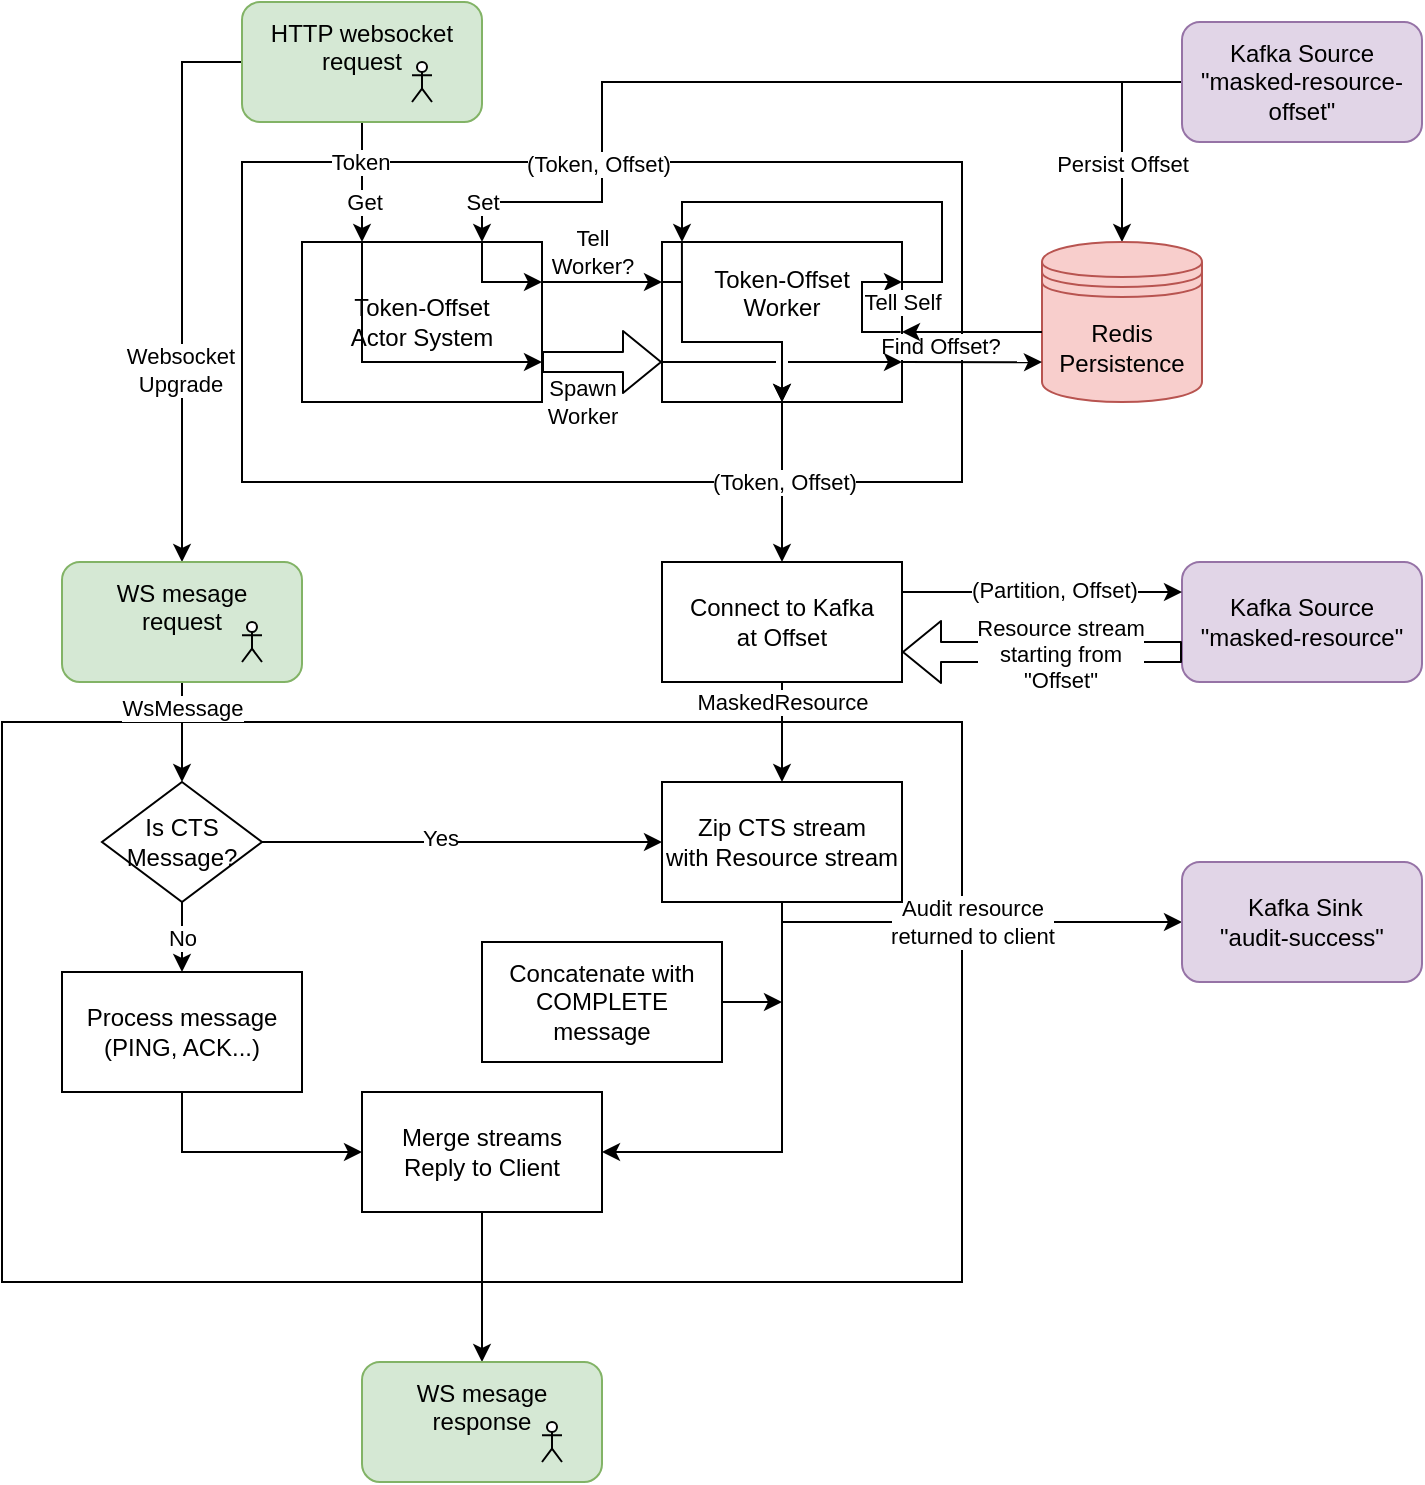 <mxfile version="13.10.0" type="device"><diagram id="aBLwH6qLa74BPDw7FVGf" name="Page-1"><mxGraphModel dx="1111" dy="1089" grid="1" gridSize="10" guides="1" tooltips="1" connect="1" arrows="1" fold="1" page="1" pageScale="1" pageWidth="827" pageHeight="1169" background="#FFFFFF" math="0" shadow="0"><root><mxCell id="0"/><mxCell id="1" parent="0"/><mxCell id="WJLJHytRtrQaRpHJe3Ln-7" value="" style="rounded=0;whiteSpace=wrap;html=1;" parent="1" vertex="1"><mxGeometry x="160" y="120" width="360" height="160" as="geometry"/></mxCell><mxCell id="WJLJHytRtrQaRpHJe3Ln-70" value="&lt;div&gt;Token-Offset &lt;br&gt;&lt;/div&gt;&lt;div&gt;Worker&lt;/div&gt;&lt;div&gt;&lt;br&gt;&lt;/div&gt;&lt;div&gt;&lt;br&gt;&lt;/div&gt;" style="rounded=0;whiteSpace=wrap;html=1;fillColor=none;" parent="1" vertex="1"><mxGeometry x="370" y="160" width="120" height="80" as="geometry"/></mxCell><mxCell id="3EzggrfvWaXxCFajhrMm-2" style="edgeStyle=orthogonalEdgeStyle;rounded=0;orthogonalLoop=1;jettySize=auto;html=1;exitX=0.994;exitY=0.563;exitDx=0;exitDy=0;entryX=1;entryY=0.25;entryDx=0;entryDy=0;exitPerimeter=0;" edge="1" parent="1" source="WJLJHytRtrQaRpHJe3Ln-70" target="WJLJHytRtrQaRpHJe3Ln-70"><mxGeometry relative="1" as="geometry"><mxPoint x="500" y="200" as="sourcePoint"/><Array as="points"><mxPoint x="470" y="205"/><mxPoint x="470" y="180"/></Array></mxGeometry></mxCell><mxCell id="3EzggrfvWaXxCFajhrMm-3" value="Tell Self" style="edgeLabel;html=1;align=center;verticalAlign=middle;resizable=0;points=[];" vertex="1" connectable="0" parent="3EzggrfvWaXxCFajhrMm-2"><mxGeometry x="-0.141" relative="1" as="geometry"><mxPoint x="20" y="-6.7" as="offset"/></mxGeometry></mxCell><mxCell id="WJLJHytRtrQaRpHJe3Ln-92" value="" style="rounded=0;whiteSpace=wrap;html=1;fillColor=#ffffff;" parent="1" vertex="1"><mxGeometry x="40" y="400" width="480" height="280" as="geometry"/></mxCell><mxCell id="WJLJHytRtrQaRpHJe3Ln-120" style="edgeStyle=orthogonalEdgeStyle;rounded=0;orthogonalLoop=1;jettySize=auto;html=1;exitX=0.5;exitY=1;exitDx=0;exitDy=0;entryX=0.5;entryY=0;entryDx=0;entryDy=0;" parent="1" source="WJLJHytRtrQaRpHJe3Ln-122" target="WJLJHytRtrQaRpHJe3Ln-90" edge="1"><mxGeometry relative="1" as="geometry"/></mxCell><mxCell id="WJLJHytRtrQaRpHJe3Ln-15" style="edgeStyle=orthogonalEdgeStyle;rounded=0;orthogonalLoop=1;jettySize=auto;html=1;exitX=0;exitY=0.5;exitDx=0;exitDy=0;entryX=0.75;entryY=0;entryDx=0;entryDy=0;" parent="1" source="WJLJHytRtrQaRpHJe3Ln-2" edge="1"><mxGeometry relative="1" as="geometry"><mxPoint x="280" y="160" as="targetPoint"/><Array as="points"><mxPoint x="340" y="80"/><mxPoint x="340" y="140"/><mxPoint x="280" y="140"/></Array></mxGeometry></mxCell><mxCell id="WJLJHytRtrQaRpHJe3Ln-16" value="Set" style="edgeLabel;html=1;align=center;verticalAlign=middle;resizable=0;points=[];spacing=3;" parent="WJLJHytRtrQaRpHJe3Ln-15" vertex="1" connectable="0"><mxGeometry x="0.217" y="1" relative="1" as="geometry"><mxPoint x="-88.29" y="59" as="offset"/></mxGeometry></mxCell><mxCell id="WJLJHytRtrQaRpHJe3Ln-160" value="(Token, Offset)" style="edgeLabel;html=1;align=center;verticalAlign=middle;resizable=0;points=[];" parent="WJLJHytRtrQaRpHJe3Ln-15" vertex="1" connectable="0"><mxGeometry x="0.539" y="-2" relative="1" as="geometry"><mxPoint as="offset"/></mxGeometry></mxCell><mxCell id="WJLJHytRtrQaRpHJe3Ln-39" style="edgeStyle=orthogonalEdgeStyle;rounded=0;orthogonalLoop=1;jettySize=auto;html=1;exitX=0;exitY=0.5;exitDx=0;exitDy=0;entryX=0.5;entryY=0;entryDx=0;entryDy=0;" parent="1" source="WJLJHytRtrQaRpHJe3Ln-2" target="WJLJHytRtrQaRpHJe3Ln-36" edge="1"><mxGeometry relative="1" as="geometry"><Array as="points"><mxPoint x="600" y="80"/></Array></mxGeometry></mxCell><mxCell id="WJLJHytRtrQaRpHJe3Ln-40" value="&lt;div&gt;Persist Offset&lt;/div&gt;" style="edgeLabel;html=1;align=center;verticalAlign=middle;resizable=0;points=[];" parent="WJLJHytRtrQaRpHJe3Ln-39" vertex="1" connectable="0"><mxGeometry x="-0.158" y="2" relative="1" as="geometry"><mxPoint x="-2" y="24" as="offset"/></mxGeometry></mxCell><mxCell id="WJLJHytRtrQaRpHJe3Ln-2" value="&lt;div&gt;Kafka Source&lt;/div&gt;&lt;div&gt;&quot;masked-resource-offset&quot;&lt;/div&gt;" style="rounded=1;whiteSpace=wrap;html=1;fillColor=#e1d5e7;strokeColor=#9673a6;" parent="1" vertex="1"><mxGeometry x="630" y="50" width="120" height="60" as="geometry"/></mxCell><mxCell id="WJLJHytRtrQaRpHJe3Ln-13" style="edgeStyle=orthogonalEdgeStyle;rounded=0;orthogonalLoop=1;jettySize=auto;html=1;exitX=0.5;exitY=1;exitDx=0;exitDy=0;entryX=0.25;entryY=0;entryDx=0;entryDy=0;" parent="1" source="WJLJHytRtrQaRpHJe3Ln-3" edge="1"><mxGeometry relative="1" as="geometry"><mxPoint x="220" y="160" as="targetPoint"/></mxGeometry></mxCell><mxCell id="WJLJHytRtrQaRpHJe3Ln-17" value="Get" style="edgeLabel;html=1;align=center;verticalAlign=middle;resizable=0;points=[];spacing=3;" parent="WJLJHytRtrQaRpHJe3Ln-13" vertex="1" connectable="0"><mxGeometry x="0.167" y="-1" relative="1" as="geometry"><mxPoint x="1" y="4.76" as="offset"/></mxGeometry></mxCell><mxCell id="WJLJHytRtrQaRpHJe3Ln-64" value="Token" style="edgeLabel;html=1;align=center;verticalAlign=middle;resizable=0;points=[];" parent="WJLJHytRtrQaRpHJe3Ln-13" vertex="1" connectable="0"><mxGeometry x="-0.7" y="-1" relative="1" as="geometry"><mxPoint y="10.95" as="offset"/></mxGeometry></mxCell><mxCell id="WJLJHytRtrQaRpHJe3Ln-83" style="edgeStyle=orthogonalEdgeStyle;rounded=0;orthogonalLoop=1;jettySize=auto;html=1;exitX=0;exitY=0.5;exitDx=0;exitDy=0;entryX=0.5;entryY=0;entryDx=0;entryDy=0;" parent="1" source="WJLJHytRtrQaRpHJe3Ln-3" target="WJLJHytRtrQaRpHJe3Ln-4" edge="1"><mxGeometry relative="1" as="geometry"/></mxCell><mxCell id="WJLJHytRtrQaRpHJe3Ln-84" value="&lt;div&gt;Websocket&lt;/div&gt;&lt;div&gt;Upgrade&lt;br&gt;&lt;/div&gt;" style="edgeLabel;html=1;align=center;verticalAlign=middle;resizable=0;points=[];" parent="WJLJHytRtrQaRpHJe3Ln-83" vertex="1" connectable="0"><mxGeometry x="0.316" y="-1" relative="1" as="geometry"><mxPoint as="offset"/></mxGeometry></mxCell><mxCell id="WJLJHytRtrQaRpHJe3Ln-3" value="&lt;div&gt;HTTP websocket request&lt;/div&gt;&lt;div&gt;&lt;br&gt;&lt;/div&gt;" style="rounded=1;whiteSpace=wrap;html=1;fillColor=#d5e8d4;strokeColor=#82b366;" parent="1" vertex="1"><mxGeometry x="160" y="40" width="120" height="60" as="geometry"/></mxCell><mxCell id="WJLJHytRtrQaRpHJe3Ln-103" value="WsMessage" style="edgeStyle=orthogonalEdgeStyle;rounded=0;orthogonalLoop=1;jettySize=auto;html=1;exitX=0.5;exitY=1;exitDx=0;exitDy=0;entryX=0.5;entryY=0;entryDx=0;entryDy=0;" parent="1" source="WJLJHytRtrQaRpHJe3Ln-4" target="WJLJHytRtrQaRpHJe3Ln-93" edge="1"><mxGeometry x="-0.5" relative="1" as="geometry"><mxPoint as="offset"/></mxGeometry></mxCell><mxCell id="WJLJHytRtrQaRpHJe3Ln-4" value="&lt;div&gt;WS mesage&lt;/div&gt;&lt;div&gt;request&lt;/div&gt;&lt;div&gt;&lt;br&gt;&lt;/div&gt;" style="rounded=1;whiteSpace=wrap;html=1;fillColor=#d5e8d4;strokeColor=#82b366;" parent="1" vertex="1"><mxGeometry x="70" y="320" width="120" height="60" as="geometry"/></mxCell><mxCell id="WJLJHytRtrQaRpHJe3Ln-6" value="&lt;div&gt;Kafka Source &quot;masked-resource&quot;&lt;/div&gt;" style="rounded=1;whiteSpace=wrap;html=1;fillColor=#e1d5e7;strokeColor=#9673a6;" parent="1" vertex="1"><mxGeometry x="630" y="320" width="120" height="60" as="geometry"/></mxCell><mxCell id="WJLJHytRtrQaRpHJe3Ln-54" value="&lt;div&gt;Tell&lt;/div&gt;&lt;div&gt;Worker?&lt;/div&gt;" style="edgeStyle=orthogonalEdgeStyle;rounded=0;orthogonalLoop=1;jettySize=auto;html=1;exitX=1;exitY=0.25;exitDx=0;exitDy=0;entryX=0;entryY=0.25;entryDx=0;entryDy=0;spacingLeft=0;spacingRight=10;" parent="1" edge="1"><mxGeometry y="15" relative="1" as="geometry"><mxPoint x="310" y="180" as="sourcePoint"/><mxPoint x="370" y="180.0" as="targetPoint"/><mxPoint as="offset"/></mxGeometry></mxCell><mxCell id="WJLJHytRtrQaRpHJe3Ln-63" style="edgeStyle=orthogonalEdgeStyle;rounded=0;orthogonalLoop=1;jettySize=auto;html=1;exitX=0.5;exitY=1;exitDx=0;exitDy=0;" parent="1" source="WJLJHytRtrQaRpHJe3Ln-70" edge="1"><mxGeometry relative="1" as="geometry"><mxPoint x="430" y="320" as="targetPoint"/><mxPoint x="430.0" y="240" as="sourcePoint"/></mxGeometry></mxCell><mxCell id="WJLJHytRtrQaRpHJe3Ln-65" value="(Token, Offset)" style="edgeLabel;html=1;align=center;verticalAlign=middle;resizable=0;points=[];" parent="WJLJHytRtrQaRpHJe3Ln-63" vertex="1" connectable="0"><mxGeometry x="0.268" relative="1" as="geometry"><mxPoint y="-10.95" as="offset"/></mxGeometry></mxCell><mxCell id="WJLJHytRtrQaRpHJe3Ln-36" value="&lt;div&gt;&lt;span&gt;Redis&lt;/span&gt;&lt;/div&gt;&lt;div&gt;&lt;span&gt;Persistence&lt;/span&gt;&lt;/div&gt;" style="shape=datastore;whiteSpace=wrap;html=1;labelBackgroundColor=none;fillColor=#f8cecc;strokeColor=#b85450;" parent="1" vertex="1"><mxGeometry x="560" y="160" width="80" height="80" as="geometry"/></mxCell><mxCell id="WJLJHytRtrQaRpHJe3Ln-49" style="edgeStyle=orthogonalEdgeStyle;rounded=0;orthogonalLoop=1;jettySize=auto;html=1;exitX=0.75;exitY=0;exitDx=0;exitDy=0;entryX=1;entryY=0.25;entryDx=0;entryDy=0;" parent="1" edge="1"><mxGeometry relative="1" as="geometry"><mxPoint x="280" y="160" as="sourcePoint"/><mxPoint x="310" y="180" as="targetPoint"/><Array as="points"><mxPoint x="280" y="180"/></Array></mxGeometry></mxCell><mxCell id="WJLJHytRtrQaRpHJe3Ln-50" style="edgeStyle=orthogonalEdgeStyle;rounded=0;orthogonalLoop=1;jettySize=auto;html=1;exitX=0.25;exitY=0;exitDx=0;exitDy=0;entryX=1;entryY=0.75;entryDx=0;entryDy=0;" parent="1" edge="1"><mxGeometry relative="1" as="geometry"><mxPoint x="220" y="160" as="sourcePoint"/><mxPoint x="310" y="220" as="targetPoint"/><Array as="points"><mxPoint x="220" y="220"/></Array></mxGeometry></mxCell><mxCell id="WJLJHytRtrQaRpHJe3Ln-51" value="" style="shape=flexArrow;endArrow=classic;html=1;exitX=1;exitY=0.75;exitDx=0;exitDy=0;entryX=0;entryY=0.75;entryDx=0;entryDy=0;" parent="1" edge="1"><mxGeometry width="50" height="50" relative="1" as="geometry"><mxPoint x="310" y="220" as="sourcePoint"/><mxPoint x="370" y="220" as="targetPoint"/></mxGeometry></mxCell><mxCell id="WJLJHytRtrQaRpHJe3Ln-52" value="&lt;div&gt;Spawn&lt;/div&gt;&lt;div&gt;Worker&lt;/div&gt;" style="edgeLabel;html=1;align=center;verticalAlign=middle;resizable=0;points=[];" parent="WJLJHytRtrQaRpHJe3Ln-51" vertex="1" connectable="0"><mxGeometry x="-0.4" y="1" relative="1" as="geometry"><mxPoint x="2" y="21" as="offset"/></mxGeometry></mxCell><mxCell id="WJLJHytRtrQaRpHJe3Ln-57" style="edgeStyle=orthogonalEdgeStyle;rounded=0;orthogonalLoop=1;jettySize=auto;html=1;entryX=0;entryY=0.75;entryDx=0;entryDy=0;jumpStyle=arc;entryPerimeter=0;" parent="1" target="WJLJHytRtrQaRpHJe3Ln-36" edge="1"><mxGeometry relative="1" as="geometry"><mxPoint x="490" y="220" as="sourcePoint"/><mxPoint x="480" y="220" as="targetPoint"/><Array as="points"/></mxGeometry></mxCell><mxCell id="WJLJHytRtrQaRpHJe3Ln-157" value="Find Offset?" style="edgeLabel;html=1;align=center;verticalAlign=middle;resizable=0;points=[];" parent="WJLJHytRtrQaRpHJe3Ln-57" vertex="1" connectable="0"><mxGeometry x="0.625" relative="1" as="geometry"><mxPoint x="-37.98" y="-8" as="offset"/></mxGeometry></mxCell><mxCell id="WJLJHytRtrQaRpHJe3Ln-69" value="&lt;div&gt;Token-Offset&lt;/div&gt;&lt;div&gt;Actor System&lt;br&gt;&lt;/div&gt;" style="rounded=0;whiteSpace=wrap;html=1;fillColor=none;" parent="1" vertex="1"><mxGeometry x="190" y="160" width="120" height="80" as="geometry"/></mxCell><mxCell id="WJLJHytRtrQaRpHJe3Ln-78" style="edgeStyle=orthogonalEdgeStyle;rounded=0;orthogonalLoop=1;jettySize=auto;html=1;entryX=0;entryY=0.25;entryDx=0;entryDy=0;exitX=1;exitY=0.25;exitDx=0;exitDy=0;" parent="1" source="WJLJHytRtrQaRpHJe3Ln-71" target="WJLJHytRtrQaRpHJe3Ln-6" edge="1"><mxGeometry relative="1" as="geometry"><mxPoint x="110" y="335" as="targetPoint"/><mxPoint x="600" y="280" as="sourcePoint"/></mxGeometry></mxCell><mxCell id="WJLJHytRtrQaRpHJe3Ln-80" value="(Partition, Offset)" style="edgeLabel;html=1;align=center;verticalAlign=middle;resizable=0;points=[];" parent="WJLJHytRtrQaRpHJe3Ln-78" vertex="1" connectable="0"><mxGeometry x="0.08" y="1" relative="1" as="geometry"><mxPoint as="offset"/></mxGeometry></mxCell><mxCell id="WJLJHytRtrQaRpHJe3Ln-98" style="edgeStyle=orthogonalEdgeStyle;rounded=0;orthogonalLoop=1;jettySize=auto;html=1;exitX=0.5;exitY=1;exitDx=0;exitDy=0;entryX=0.5;entryY=0;entryDx=0;entryDy=0;" parent="1" source="WJLJHytRtrQaRpHJe3Ln-71" target="WJLJHytRtrQaRpHJe3Ln-96" edge="1"><mxGeometry relative="1" as="geometry"/></mxCell><mxCell id="WJLJHytRtrQaRpHJe3Ln-104" value="MaskedResource" style="edgeLabel;html=1;align=center;verticalAlign=middle;resizable=0;points=[];" parent="WJLJHytRtrQaRpHJe3Ln-98" vertex="1" connectable="0"><mxGeometry x="0.251" relative="1" as="geometry"><mxPoint y="-21.43" as="offset"/></mxGeometry></mxCell><mxCell id="WJLJHytRtrQaRpHJe3Ln-71" value="&lt;div&gt;Connect to Kafka&lt;/div&gt;&lt;div&gt;at Offset&lt;br&gt;&lt;/div&gt;" style="rounded=0;whiteSpace=wrap;html=1;" parent="1" vertex="1"><mxGeometry x="370" y="320" width="120" height="60" as="geometry"/></mxCell><mxCell id="WJLJHytRtrQaRpHJe3Ln-79" value="" style="shape=flexArrow;endArrow=classic;html=1;entryX=1;entryY=0.75;entryDx=0;entryDy=0;exitX=0;exitY=0.75;exitDx=0;exitDy=0;" parent="1" source="WJLJHytRtrQaRpHJe3Ln-6" target="WJLJHytRtrQaRpHJe3Ln-71" edge="1"><mxGeometry width="50" height="50" relative="1" as="geometry"><mxPoint x="110" y="365" as="sourcePoint"/><mxPoint x="210" y="330" as="targetPoint"/></mxGeometry></mxCell><mxCell id="WJLJHytRtrQaRpHJe3Ln-81" value="&lt;div&gt;Resource stream&lt;/div&gt;&lt;div&gt;starting from&lt;/div&gt;&lt;div&gt;&quot;Offset&quot;&lt;br&gt;&lt;/div&gt;" style="edgeLabel;html=1;align=center;verticalAlign=middle;resizable=0;points=[];" parent="WJLJHytRtrQaRpHJe3Ln-79" vertex="1" connectable="0"><mxGeometry x="-0.124" y="1" relative="1" as="geometry"><mxPoint as="offset"/></mxGeometry></mxCell><mxCell id="WJLJHytRtrQaRpHJe3Ln-85" value="" style="shape=umlActor;verticalLabelPosition=bottom;verticalAlign=top;html=1;outlineConnect=0;fillColor=#ffffff;" parent="1" vertex="1"><mxGeometry x="160" y="350" width="10" height="20" as="geometry"/></mxCell><mxCell id="WJLJHytRtrQaRpHJe3Ln-87" value="" style="shape=umlActor;verticalLabelPosition=bottom;verticalAlign=top;html=1;outlineConnect=0;fillColor=#ffffff;" parent="1" vertex="1"><mxGeometry x="245" y="70" width="10" height="20" as="geometry"/></mxCell><mxCell id="WJLJHytRtrQaRpHJe3Ln-90" value="&lt;div&gt;WS mesage&lt;/div&gt;&lt;div&gt;response&lt;/div&gt;&lt;div&gt;&lt;br&gt;&lt;/div&gt;" style="rounded=1;whiteSpace=wrap;html=1;fillColor=#d5e8d4;strokeColor=#82b366;" parent="1" vertex="1"><mxGeometry x="220" y="720" width="120" height="60" as="geometry"/></mxCell><mxCell id="WJLJHytRtrQaRpHJe3Ln-91" value="" style="shape=umlActor;verticalLabelPosition=bottom;verticalAlign=top;html=1;outlineConnect=0;fillColor=#ffffff;" parent="1" vertex="1"><mxGeometry x="310" y="750" width="10" height="20" as="geometry"/></mxCell><mxCell id="WJLJHytRtrQaRpHJe3Ln-97" style="edgeStyle=orthogonalEdgeStyle;rounded=0;orthogonalLoop=1;jettySize=auto;html=1;exitX=1;exitY=0.5;exitDx=0;exitDy=0;entryX=0;entryY=0.5;entryDx=0;entryDy=0;" parent="1" source="WJLJHytRtrQaRpHJe3Ln-93" target="WJLJHytRtrQaRpHJe3Ln-96" edge="1"><mxGeometry relative="1" as="geometry"/></mxCell><mxCell id="WJLJHytRtrQaRpHJe3Ln-111" value="Yes" style="edgeLabel;html=1;align=center;verticalAlign=middle;resizable=0;points=[];" parent="WJLJHytRtrQaRpHJe3Ln-97" vertex="1" connectable="0"><mxGeometry x="-0.115" y="2" relative="1" as="geometry"><mxPoint as="offset"/></mxGeometry></mxCell><mxCell id="WJLJHytRtrQaRpHJe3Ln-101" value="No" style="edgeStyle=orthogonalEdgeStyle;rounded=0;orthogonalLoop=1;jettySize=auto;html=1;exitX=0.5;exitY=1;exitDx=0;exitDy=0;entryX=0.5;entryY=0;entryDx=0;entryDy=0;" parent="1" source="WJLJHytRtrQaRpHJe3Ln-93" target="WJLJHytRtrQaRpHJe3Ln-99" edge="1"><mxGeometry relative="1" as="geometry"><Array as="points"><mxPoint x="130" y="510"/><mxPoint x="130" y="510"/></Array></mxGeometry></mxCell><mxCell id="WJLJHytRtrQaRpHJe3Ln-93" value="&lt;div&gt;Is CTS&lt;/div&gt;&lt;div&gt;Message?&lt;br&gt;&lt;/div&gt;" style="rhombus;whiteSpace=wrap;html=1;fillColor=#ffffff;" parent="1" vertex="1"><mxGeometry x="90" y="430" width="80" height="60" as="geometry"/></mxCell><mxCell id="WJLJHytRtrQaRpHJe3Ln-130" value="&lt;div&gt;Audit resource&lt;/div&gt;&lt;div&gt;returned to client&lt;/div&gt;" style="edgeStyle=orthogonalEdgeStyle;rounded=0;orthogonalLoop=1;jettySize=auto;html=1;exitX=0.5;exitY=1;exitDx=0;exitDy=0;" parent="1" source="WJLJHytRtrQaRpHJe3Ln-96" target="WJLJHytRtrQaRpHJe3Ln-128" edge="1"><mxGeometry relative="1" as="geometry"><Array as="points"><mxPoint x="430" y="500"/></Array></mxGeometry></mxCell><mxCell id="WJLJHytRtrQaRpHJe3Ln-96" value="&lt;div&gt;Zip CTS stream&lt;/div&gt;&lt;div&gt;with Resource stream&lt;br&gt;&lt;/div&gt;" style="rounded=0;whiteSpace=wrap;html=1;fillColor=#ffffff;" parent="1" vertex="1"><mxGeometry x="370" y="430" width="120" height="60" as="geometry"/></mxCell><mxCell id="WJLJHytRtrQaRpHJe3Ln-125" style="edgeStyle=orthogonalEdgeStyle;rounded=0;orthogonalLoop=1;jettySize=auto;html=1;exitX=0.5;exitY=1;exitDx=0;exitDy=0;entryX=0;entryY=0.5;entryDx=0;entryDy=0;" parent="1" source="WJLJHytRtrQaRpHJe3Ln-99" target="WJLJHytRtrQaRpHJe3Ln-122" edge="1"><mxGeometry relative="1" as="geometry"/></mxCell><mxCell id="WJLJHytRtrQaRpHJe3Ln-99" value="Process message&lt;br&gt;(PING, ACK...)" style="rounded=0;whiteSpace=wrap;html=1;fillColor=#ffffff;" parent="1" vertex="1"><mxGeometry x="70" y="525" width="120" height="60" as="geometry"/></mxCell><mxCell id="WJLJHytRtrQaRpHJe3Ln-124" style="edgeStyle=orthogonalEdgeStyle;rounded=0;orthogonalLoop=1;jettySize=auto;html=1;exitX=0.5;exitY=1;exitDx=0;exitDy=0;entryX=1;entryY=0.5;entryDx=0;entryDy=0;" parent="1" source="WJLJHytRtrQaRpHJe3Ln-96" target="WJLJHytRtrQaRpHJe3Ln-122" edge="1"><mxGeometry relative="1" as="geometry"/></mxCell><mxCell id="3EzggrfvWaXxCFajhrMm-8" style="edgeStyle=orthogonalEdgeStyle;rounded=0;orthogonalLoop=1;jettySize=auto;html=1;exitX=1;exitY=0.5;exitDx=0;exitDy=0;" edge="1" parent="1" source="WJLJHytRtrQaRpHJe3Ln-105"><mxGeometry relative="1" as="geometry"><mxPoint x="430" y="540" as="targetPoint"/></mxGeometry></mxCell><mxCell id="WJLJHytRtrQaRpHJe3Ln-105" value="Concatenate with COMPLETE message" style="rounded=0;whiteSpace=wrap;html=1;fillColor=#ffffff;" parent="1" vertex="1"><mxGeometry x="280" y="510" width="120" height="60" as="geometry"/></mxCell><mxCell id="WJLJHytRtrQaRpHJe3Ln-122" value="&lt;div&gt;Merge streams&lt;br&gt;&lt;/div&gt;&lt;div&gt;Reply to Client&lt;/div&gt;" style="rounded=0;whiteSpace=wrap;html=1;fillColor=#ffffff;" parent="1" vertex="1"><mxGeometry x="220" y="585" width="120" height="60" as="geometry"/></mxCell><mxCell id="WJLJHytRtrQaRpHJe3Ln-128" value="&lt;div&gt;&amp;nbsp;Kafka Sink&lt;/div&gt;&lt;div&gt;&quot;audit-success&quot;&lt;/div&gt;" style="rounded=1;whiteSpace=wrap;html=1;fillColor=#e1d5e7;strokeColor=#9673a6;" parent="1" vertex="1"><mxGeometry x="630" y="470" width="120" height="60" as="geometry"/></mxCell><mxCell id="WJLJHytRtrQaRpHJe3Ln-156" style="edgeStyle=orthogonalEdgeStyle;rounded=0;sketch=0;jumpStyle=arc;orthogonalLoop=1;jettySize=auto;html=1;exitX=0;exitY=0.562;exitDx=0;exitDy=0;shadow=0;strokeWidth=1;exitPerimeter=0;" parent="1" source="WJLJHytRtrQaRpHJe3Ln-36" edge="1"><mxGeometry relative="1" as="geometry"><mxPoint x="490" y="205" as="targetPoint"/></mxGeometry></mxCell><mxCell id="WJLJHytRtrQaRpHJe3Ln-140" style="edgeStyle=orthogonalEdgeStyle;rounded=0;orthogonalLoop=1;jettySize=auto;html=1;exitX=0;exitY=0.25;exitDx=0;exitDy=0;entryX=0.5;entryY=1;entryDx=0;entryDy=0;labelBorderColor=none;sketch=0;shadow=0;strokeWidth=1;jumpStyle=arc;" parent="1" source="WJLJHytRtrQaRpHJe3Ln-70" target="WJLJHytRtrQaRpHJe3Ln-70" edge="1"><mxGeometry relative="1" as="geometry"><mxPoint x="430.0" y="215" as="sourcePoint"/><Array as="points"><mxPoint x="380" y="180"/><mxPoint x="380" y="210"/><mxPoint x="430" y="210"/></Array></mxGeometry></mxCell><mxCell id="WJLJHytRtrQaRpHJe3Ln-158" style="edgeStyle=orthogonalEdgeStyle;rounded=0;sketch=0;jumpStyle=gap;orthogonalLoop=1;jettySize=auto;html=1;exitX=0;exitY=0.75;exitDx=0;exitDy=0;entryX=1;entryY=0.75;entryDx=0;entryDy=0;shadow=0;strokeWidth=1;jumpSize=6;" parent="1" source="WJLJHytRtrQaRpHJe3Ln-70" target="WJLJHytRtrQaRpHJe3Ln-70" edge="1"><mxGeometry relative="1" as="geometry"><Array as="points"><mxPoint x="430" y="220"/><mxPoint x="430" y="220"/></Array></mxGeometry></mxCell><mxCell id="3EzggrfvWaXxCFajhrMm-4" style="edgeStyle=orthogonalEdgeStyle;rounded=0;orthogonalLoop=1;jettySize=auto;html=1;exitX=1;exitY=0.25;exitDx=0;exitDy=0;" edge="1" parent="1" source="WJLJHytRtrQaRpHJe3Ln-70"><mxGeometry relative="1" as="geometry"><mxPoint x="380" y="160" as="targetPoint"/><Array as="points"><mxPoint x="510" y="180"/><mxPoint x="510" y="140"/><mxPoint x="380" y="140"/></Array></mxGeometry></mxCell><mxCell id="3EzggrfvWaXxCFajhrMm-5" style="edgeStyle=orthogonalEdgeStyle;rounded=0;orthogonalLoop=1;jettySize=auto;html=1;exitX=0.083;exitY=0;exitDx=0;exitDy=0;entryX=0.5;entryY=1;entryDx=0;entryDy=0;exitPerimeter=0;" edge="1" parent="1" source="WJLJHytRtrQaRpHJe3Ln-70" target="WJLJHytRtrQaRpHJe3Ln-70"><mxGeometry relative="1" as="geometry"><Array as="points"><mxPoint x="380" y="210"/><mxPoint x="430" y="210"/></Array></mxGeometry></mxCell></root></mxGraphModel></diagram></mxfile>